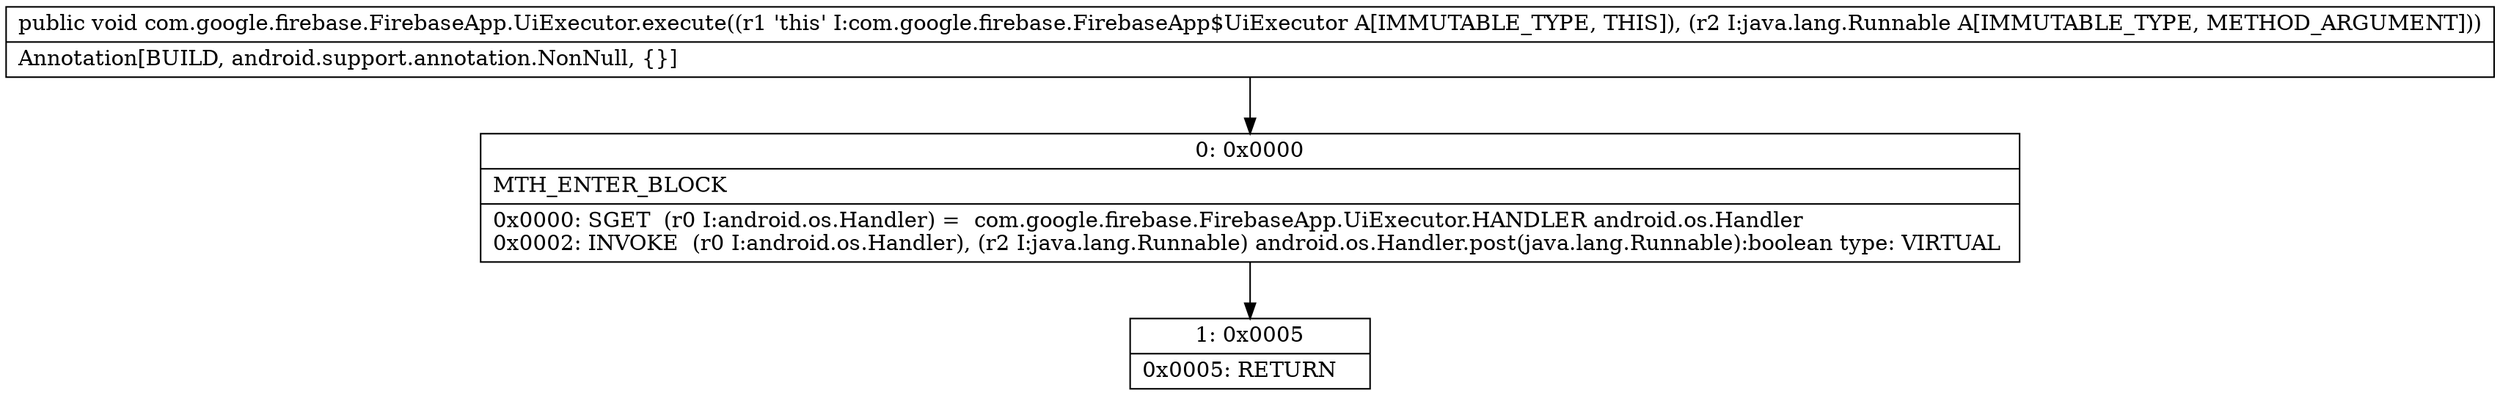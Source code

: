 digraph "CFG forcom.google.firebase.FirebaseApp.UiExecutor.execute(Ljava\/lang\/Runnable;)V" {
Node_0 [shape=record,label="{0\:\ 0x0000|MTH_ENTER_BLOCK\l|0x0000: SGET  (r0 I:android.os.Handler) =  com.google.firebase.FirebaseApp.UiExecutor.HANDLER android.os.Handler \l0x0002: INVOKE  (r0 I:android.os.Handler), (r2 I:java.lang.Runnable) android.os.Handler.post(java.lang.Runnable):boolean type: VIRTUAL \l}"];
Node_1 [shape=record,label="{1\:\ 0x0005|0x0005: RETURN   \l}"];
MethodNode[shape=record,label="{public void com.google.firebase.FirebaseApp.UiExecutor.execute((r1 'this' I:com.google.firebase.FirebaseApp$UiExecutor A[IMMUTABLE_TYPE, THIS]), (r2 I:java.lang.Runnable A[IMMUTABLE_TYPE, METHOD_ARGUMENT]))  | Annotation[BUILD, android.support.annotation.NonNull, \{\}]\l}"];
MethodNode -> Node_0;
Node_0 -> Node_1;
}

